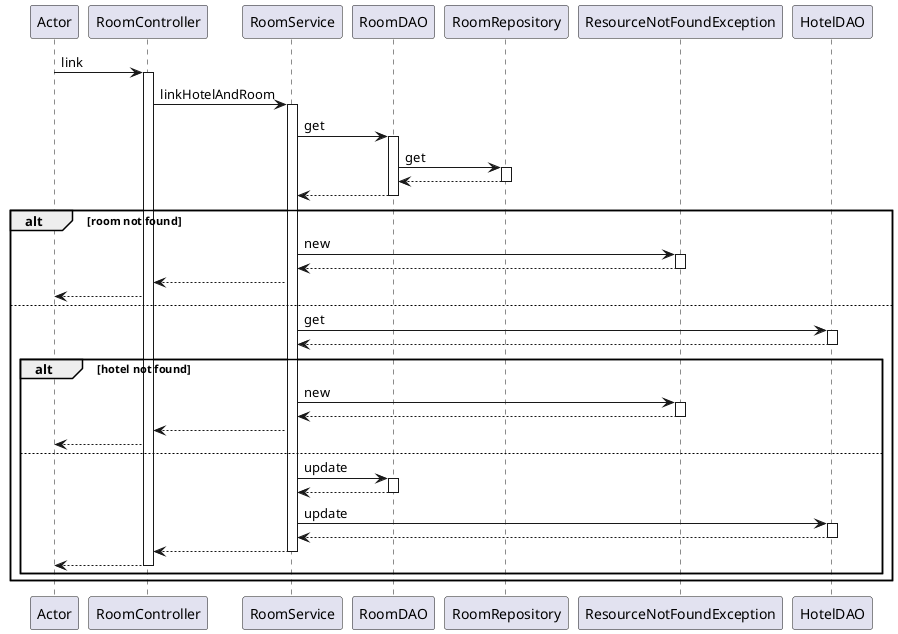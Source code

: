 @startuml
participant Actor
Actor -> RoomController : link
activate RoomController
RoomController -> RoomService : linkHotelAndRoom
activate RoomService
RoomService -> RoomDAO : get
activate RoomDAO
RoomDAO -> RoomRepository: get
activate RoomRepository
RoomRepository --> RoomDAO
deactivate RoomRepository
RoomDAO --> RoomService
deactivate RoomDAO

alt room not found

RoomService -> ResourceNotFoundException : new
activate ResourceNotFoundException
ResourceNotFoundException --> RoomService
deactivate ResourceNotFoundException
RoomService --> RoomController
RoomController --> Actor

else 

RoomService -> HotelDAO : get
activate HotelDAO
HotelDAO --> RoomService
deactivate HotelDAO

alt hotel not found

RoomService -> ResourceNotFoundException : new
activate ResourceNotFoundException
ResourceNotFoundException --> RoomService
deactivate ResourceNotFoundException
RoomService --> RoomController
RoomController --> Actor

else 

RoomService -> RoomDAO : update
activate RoomDAO
RoomDAO --> RoomService
deactivate RoomDAO
RoomService -> HotelDAO : update
activate HotelDAO
HotelDAO --> RoomService
deactivate HotelDAO
RoomService --> RoomController
deactivate RoomService
return

end
end
@enduml